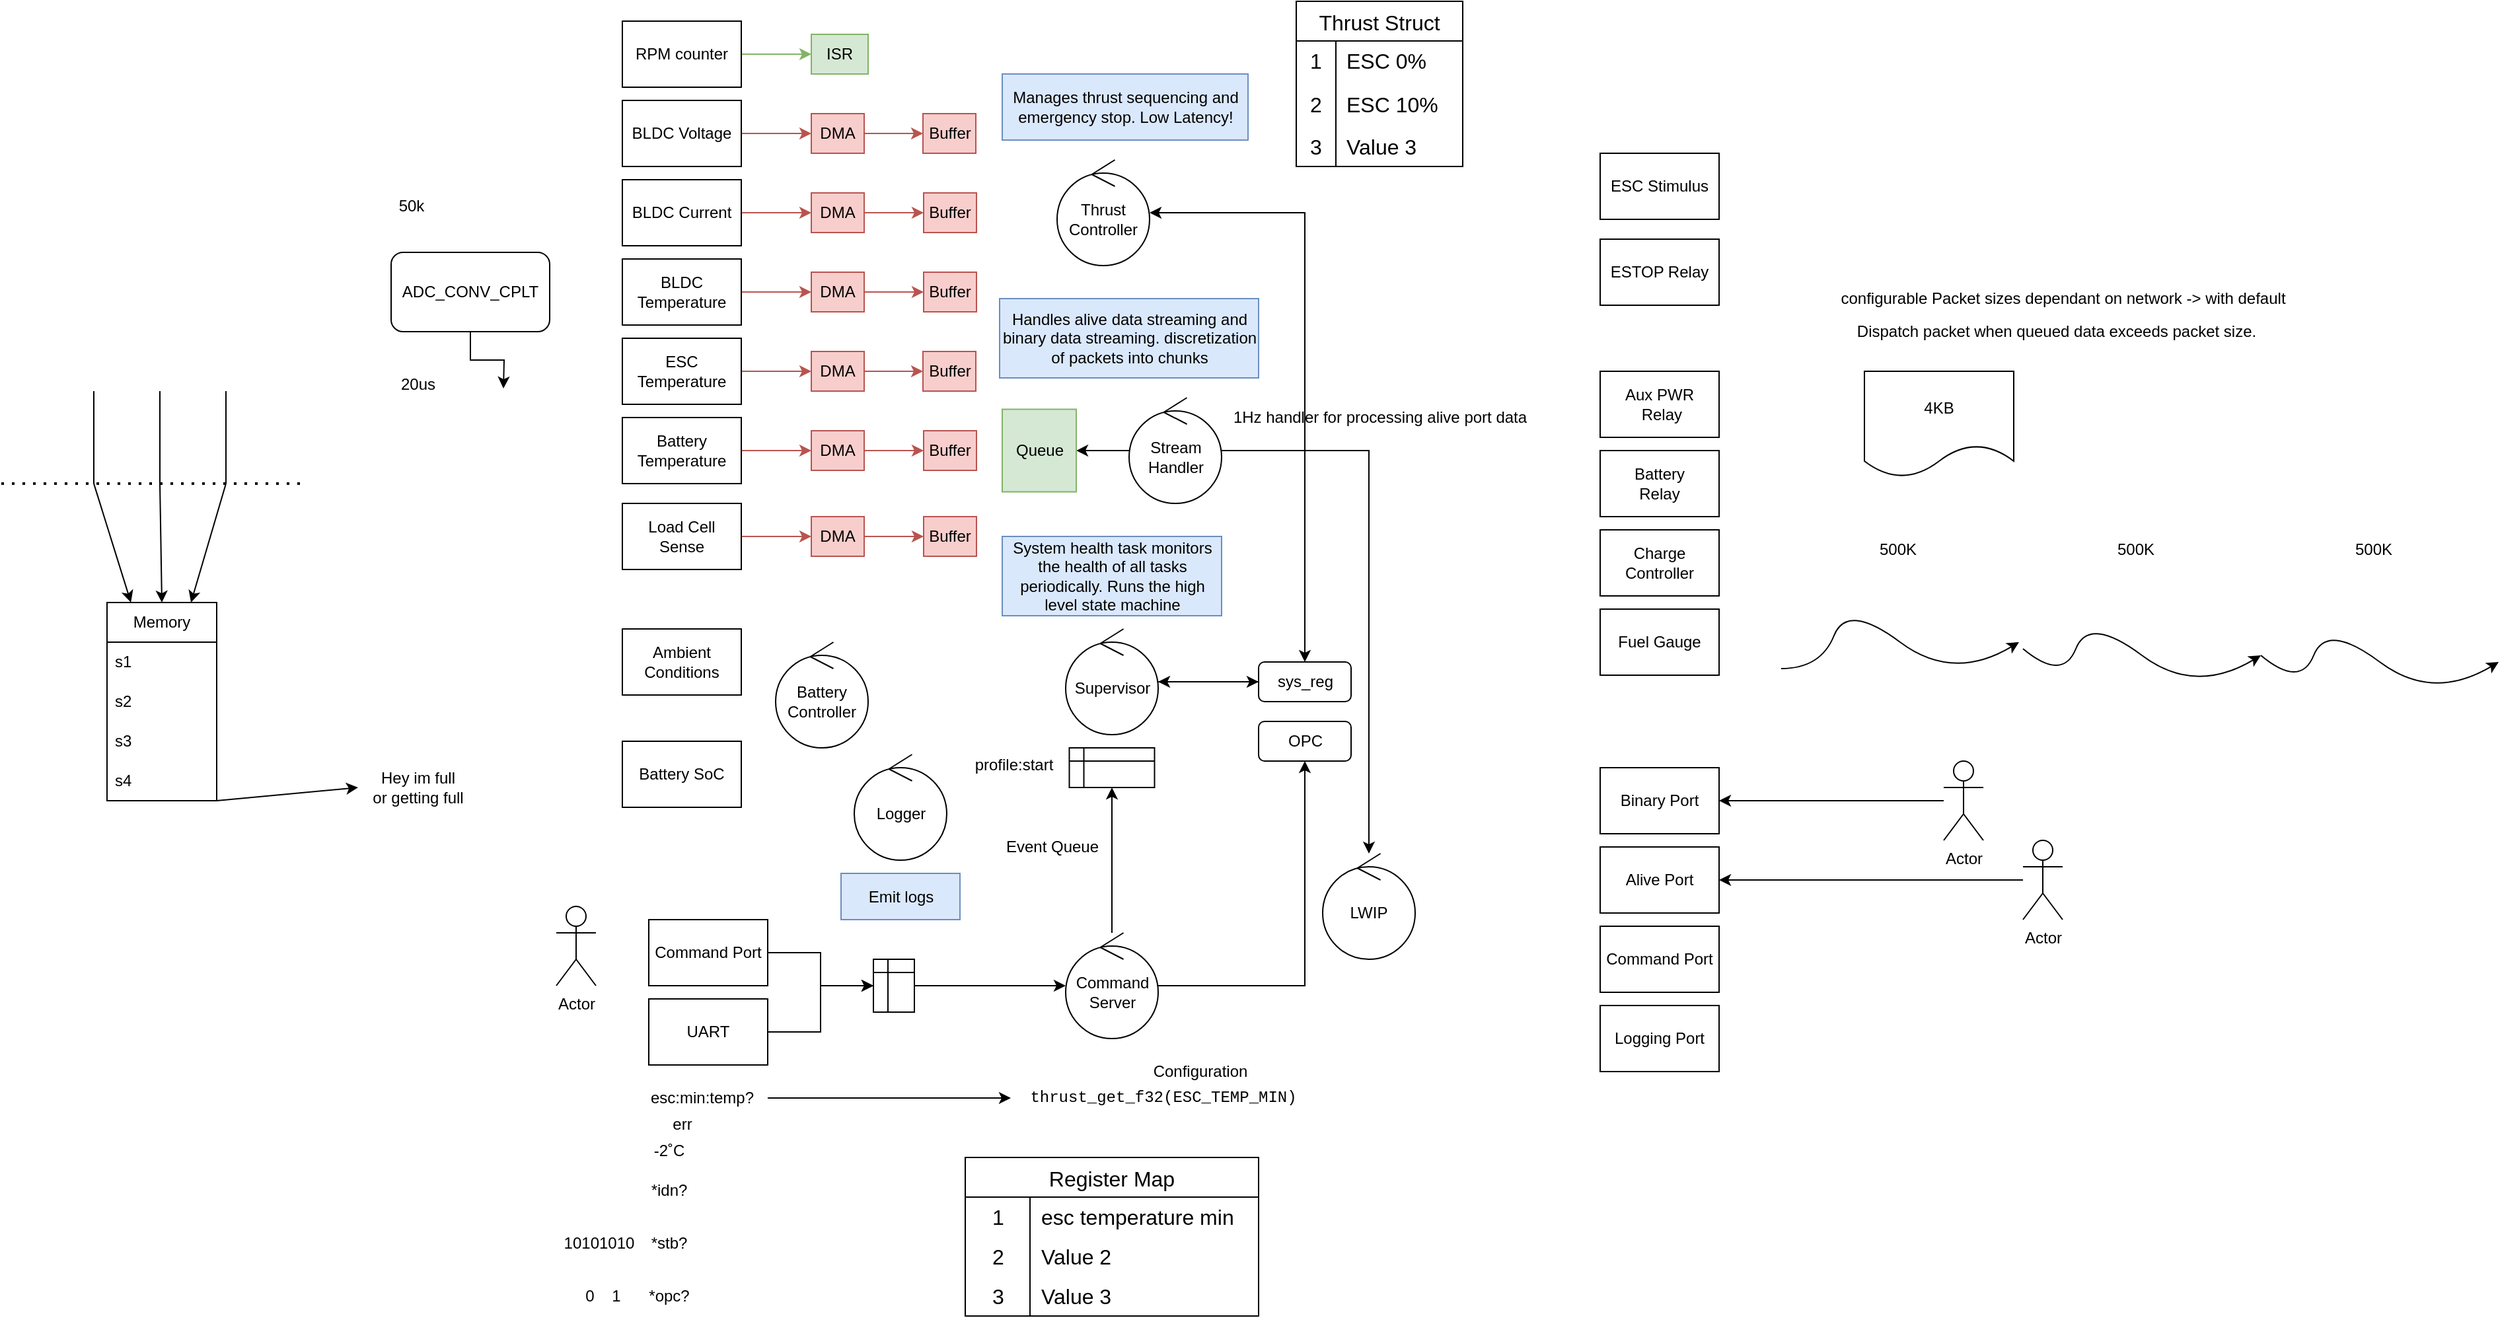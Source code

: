 <mxfile version="23.1.6" type="github">
  <diagram name="ページ1" id="kjSX3djOtEC4Rg90vo5r">
    <mxGraphModel dx="2047" dy="1130" grid="1" gridSize="10" guides="1" tooltips="1" connect="1" arrows="1" fold="1" page="1" pageScale="1" pageWidth="827" pageHeight="1169" math="0" shadow="0">
      <root>
        <mxCell id="0" />
        <mxCell id="1" parent="0" />
        <mxCell id="kNIiqA8qOtIb_fAf9N2S-2" value="Ambient Conditions" style="rounded=0;whiteSpace=wrap;html=1;" vertex="1" parent="1">
          <mxGeometry x="10" y="500" width="90" height="50" as="geometry" />
        </mxCell>
        <mxCell id="kNIiqA8qOtIb_fAf9N2S-150" style="edgeStyle=orthogonalEdgeStyle;rounded=0;orthogonalLoop=1;jettySize=auto;html=1;fillColor=#f8cecc;strokeColor=#b85450;" edge="1" parent="1" source="kNIiqA8qOtIb_fAf9N2S-5" target="kNIiqA8qOtIb_fAf9N2S-174">
          <mxGeometry relative="1" as="geometry">
            <mxPoint x="170" y="125" as="targetPoint" />
          </mxGeometry>
        </mxCell>
        <mxCell id="kNIiqA8qOtIb_fAf9N2S-5" value="BLDC Voltage" style="rounded=0;whiteSpace=wrap;html=1;" vertex="1" parent="1">
          <mxGeometry x="10" y="100" width="90" height="50" as="geometry" />
        </mxCell>
        <mxCell id="kNIiqA8qOtIb_fAf9N2S-155" style="edgeStyle=orthogonalEdgeStyle;rounded=0;orthogonalLoop=1;jettySize=auto;html=1;fillColor=#f8cecc;strokeColor=#b85450;" edge="1" parent="1" source="kNIiqA8qOtIb_fAf9N2S-7" target="kNIiqA8qOtIb_fAf9N2S-171">
          <mxGeometry relative="1" as="geometry">
            <mxPoint x="170" y="185.0" as="targetPoint" />
          </mxGeometry>
        </mxCell>
        <mxCell id="kNIiqA8qOtIb_fAf9N2S-7" value="BLDC Current" style="rounded=0;whiteSpace=wrap;html=1;" vertex="1" parent="1">
          <mxGeometry x="10" y="160" width="90" height="50" as="geometry" />
        </mxCell>
        <mxCell id="kNIiqA8qOtIb_fAf9N2S-159" style="edgeStyle=orthogonalEdgeStyle;rounded=0;orthogonalLoop=1;jettySize=auto;html=1;fillColor=#f8cecc;strokeColor=#b85450;" edge="1" parent="1" source="kNIiqA8qOtIb_fAf9N2S-8" target="kNIiqA8qOtIb_fAf9N2S-167">
          <mxGeometry relative="1" as="geometry">
            <mxPoint x="170" y="245" as="targetPoint" />
          </mxGeometry>
        </mxCell>
        <mxCell id="kNIiqA8qOtIb_fAf9N2S-8" value="BLDC Temperature" style="rounded=0;whiteSpace=wrap;html=1;" vertex="1" parent="1">
          <mxGeometry x="10" y="220" width="90" height="50" as="geometry" />
        </mxCell>
        <mxCell id="kNIiqA8qOtIb_fAf9N2S-163" style="edgeStyle=orthogonalEdgeStyle;rounded=0;orthogonalLoop=1;jettySize=auto;html=1;fillColor=#f8cecc;strokeColor=#b85450;" edge="1" parent="1" source="kNIiqA8qOtIb_fAf9N2S-9" target="kNIiqA8qOtIb_fAf9N2S-181">
          <mxGeometry relative="1" as="geometry">
            <mxPoint x="170" y="365.0" as="targetPoint" />
          </mxGeometry>
        </mxCell>
        <mxCell id="kNIiqA8qOtIb_fAf9N2S-9" value="Battery Temperature" style="rounded=0;whiteSpace=wrap;html=1;" vertex="1" parent="1">
          <mxGeometry x="10" y="340" width="90" height="50" as="geometry" />
        </mxCell>
        <mxCell id="kNIiqA8qOtIb_fAf9N2S-10" value="Battery SoC" style="rounded=0;whiteSpace=wrap;html=1;" vertex="1" parent="1">
          <mxGeometry x="10" y="585" width="90" height="50" as="geometry" />
        </mxCell>
        <mxCell id="kNIiqA8qOtIb_fAf9N2S-12" value="ESC Stimulus" style="rounded=0;whiteSpace=wrap;html=1;" vertex="1" parent="1">
          <mxGeometry x="750" y="140" width="90" height="50" as="geometry" />
        </mxCell>
        <mxCell id="kNIiqA8qOtIb_fAf9N2S-13" value="ESTOP Relay" style="rounded=0;whiteSpace=wrap;html=1;" vertex="1" parent="1">
          <mxGeometry x="750" y="205" width="90" height="50" as="geometry" />
        </mxCell>
        <mxCell id="kNIiqA8qOtIb_fAf9N2S-14" value="Aux PWR&lt;br&gt;&amp;nbsp;Relay" style="rounded=0;whiteSpace=wrap;html=1;" vertex="1" parent="1">
          <mxGeometry x="750" y="305" width="90" height="50" as="geometry" />
        </mxCell>
        <mxCell id="kNIiqA8qOtIb_fAf9N2S-15" value="Battery&lt;br&gt;Relay" style="rounded=0;whiteSpace=wrap;html=1;" vertex="1" parent="1">
          <mxGeometry x="750" y="365" width="90" height="50" as="geometry" />
        </mxCell>
        <mxCell id="kNIiqA8qOtIb_fAf9N2S-16" value="Binary Port" style="rounded=0;whiteSpace=wrap;html=1;" vertex="1" parent="1">
          <mxGeometry x="750" y="605" width="90" height="50" as="geometry" />
        </mxCell>
        <mxCell id="kNIiqA8qOtIb_fAf9N2S-17" value="Alive Port" style="rounded=0;whiteSpace=wrap;html=1;" vertex="1" parent="1">
          <mxGeometry x="750" y="665" width="90" height="50" as="geometry" />
        </mxCell>
        <mxCell id="kNIiqA8qOtIb_fAf9N2S-18" value="Command Port" style="rounded=0;whiteSpace=wrap;html=1;" vertex="1" parent="1">
          <mxGeometry x="750" y="725" width="90" height="50" as="geometry" />
        </mxCell>
        <mxCell id="kNIiqA8qOtIb_fAf9N2S-19" value="Logging Port" style="rounded=0;whiteSpace=wrap;html=1;" vertex="1" parent="1">
          <mxGeometry x="750" y="785" width="90" height="50" as="geometry" />
        </mxCell>
        <mxCell id="kNIiqA8qOtIb_fAf9N2S-20" value="Charge Controller" style="rounded=0;whiteSpace=wrap;html=1;" vertex="1" parent="1">
          <mxGeometry x="750" y="425" width="90" height="50" as="geometry" />
        </mxCell>
        <mxCell id="kNIiqA8qOtIb_fAf9N2S-21" value="Fuel Gauge" style="rounded=0;whiteSpace=wrap;html=1;" vertex="1" parent="1">
          <mxGeometry x="750" y="485" width="90" height="50" as="geometry" />
        </mxCell>
        <mxCell id="kNIiqA8qOtIb_fAf9N2S-165" style="edgeStyle=orthogonalEdgeStyle;rounded=0;orthogonalLoop=1;jettySize=auto;html=1;fillColor=#f8cecc;strokeColor=#b85450;" edge="1" parent="1" source="kNIiqA8qOtIb_fAf9N2S-22" target="kNIiqA8qOtIb_fAf9N2S-178">
          <mxGeometry relative="1" as="geometry">
            <mxPoint x="169.0" y="430.0" as="targetPoint" />
          </mxGeometry>
        </mxCell>
        <mxCell id="kNIiqA8qOtIb_fAf9N2S-22" value="Load Cell Sense" style="rounded=0;whiteSpace=wrap;html=1;" vertex="1" parent="1">
          <mxGeometry x="10" y="405" width="90" height="50" as="geometry" />
        </mxCell>
        <mxCell id="kNIiqA8qOtIb_fAf9N2S-194" style="edgeStyle=orthogonalEdgeStyle;rounded=0;orthogonalLoop=1;jettySize=auto;html=1;startArrow=classic;startFill=1;" edge="1" parent="1" source="kNIiqA8qOtIb_fAf9N2S-48" target="kNIiqA8qOtIb_fAf9N2S-128">
          <mxGeometry relative="1" as="geometry" />
        </mxCell>
        <mxCell id="kNIiqA8qOtIb_fAf9N2S-48" value="Thrust Controller" style="ellipse;shape=umlControl;whiteSpace=wrap;html=1;" vertex="1" parent="1">
          <mxGeometry x="339" y="145" width="70" height="80" as="geometry" />
        </mxCell>
        <mxCell id="kNIiqA8qOtIb_fAf9N2S-234" style="edgeStyle=orthogonalEdgeStyle;rounded=0;orthogonalLoop=1;jettySize=auto;html=1;" edge="1" parent="1" source="kNIiqA8qOtIb_fAf9N2S-49" target="kNIiqA8qOtIb_fAf9N2S-220">
          <mxGeometry relative="1" as="geometry" />
        </mxCell>
        <mxCell id="kNIiqA8qOtIb_fAf9N2S-236" style="edgeStyle=orthogonalEdgeStyle;rounded=0;orthogonalLoop=1;jettySize=auto;html=1;" edge="1" parent="1" source="kNIiqA8qOtIb_fAf9N2S-49" target="kNIiqA8qOtIb_fAf9N2S-233">
          <mxGeometry relative="1" as="geometry" />
        </mxCell>
        <mxCell id="kNIiqA8qOtIb_fAf9N2S-49" value="Stream&lt;br&gt;Handler" style="ellipse;shape=umlControl;whiteSpace=wrap;html=1;" vertex="1" parent="1">
          <mxGeometry x="393.5" y="325" width="70" height="80" as="geometry" />
        </mxCell>
        <mxCell id="kNIiqA8qOtIb_fAf9N2S-136" style="edgeStyle=orthogonalEdgeStyle;rounded=0;orthogonalLoop=1;jettySize=auto;html=1;" edge="1" parent="1" source="kNIiqA8qOtIb_fAf9N2S-50" target="kNIiqA8qOtIb_fAf9N2S-128">
          <mxGeometry relative="1" as="geometry" />
        </mxCell>
        <mxCell id="kNIiqA8qOtIb_fAf9N2S-50" value="Supervisor" style="ellipse;shape=umlControl;whiteSpace=wrap;html=1;" vertex="1" parent="1">
          <mxGeometry x="345.5" y="500" width="70" height="80" as="geometry" />
        </mxCell>
        <mxCell id="kNIiqA8qOtIb_fAf9N2S-51" value="Battery Controller" style="ellipse;shape=umlControl;whiteSpace=wrap;html=1;" vertex="1" parent="1">
          <mxGeometry x="126" y="510" width="70" height="80" as="geometry" />
        </mxCell>
        <mxCell id="kNIiqA8qOtIb_fAf9N2S-118" style="edgeStyle=orthogonalEdgeStyle;rounded=0;orthogonalLoop=1;jettySize=auto;html=1;entryX=0.5;entryY=1;entryDx=0;entryDy=0;" edge="1" parent="1" source="kNIiqA8qOtIb_fAf9N2S-53" target="kNIiqA8qOtIb_fAf9N2S-112">
          <mxGeometry relative="1" as="geometry" />
        </mxCell>
        <mxCell id="kNIiqA8qOtIb_fAf9N2S-53" value="Command Server" style="ellipse;shape=umlControl;whiteSpace=wrap;html=1;" vertex="1" parent="1">
          <mxGeometry x="345.5" y="730" width="70" height="80" as="geometry" />
        </mxCell>
        <mxCell id="kNIiqA8qOtIb_fAf9N2S-82" style="edgeStyle=orthogonalEdgeStyle;rounded=0;orthogonalLoop=1;jettySize=auto;html=1;" edge="1" parent="1" source="kNIiqA8qOtIb_fAf9N2S-54" target="kNIiqA8qOtIb_fAf9N2S-81">
          <mxGeometry relative="1" as="geometry" />
        </mxCell>
        <mxCell id="kNIiqA8qOtIb_fAf9N2S-54" value="Command Port" style="rounded=0;whiteSpace=wrap;html=1;" vertex="1" parent="1">
          <mxGeometry x="30" y="720" width="90" height="50" as="geometry" />
        </mxCell>
        <mxCell id="kNIiqA8qOtIb_fAf9N2S-83" style="edgeStyle=orthogonalEdgeStyle;rounded=0;orthogonalLoop=1;jettySize=auto;html=1;" edge="1" parent="1" source="kNIiqA8qOtIb_fAf9N2S-55" target="kNIiqA8qOtIb_fAf9N2S-81">
          <mxGeometry relative="1" as="geometry" />
        </mxCell>
        <mxCell id="kNIiqA8qOtIb_fAf9N2S-55" value="UART" style="rounded=0;whiteSpace=wrap;html=1;" vertex="1" parent="1">
          <mxGeometry x="30" y="780" width="90" height="50" as="geometry" />
        </mxCell>
        <mxCell id="kNIiqA8qOtIb_fAf9N2S-56" value="Logger" style="ellipse;shape=umlControl;whiteSpace=wrap;html=1;" vertex="1" parent="1">
          <mxGeometry x="185.5" y="595" width="70" height="80" as="geometry" />
        </mxCell>
        <mxCell id="kNIiqA8qOtIb_fAf9N2S-57" value="System health task monitors the health of all tasks periodically. Runs the high level state machine" style="rounded=0;whiteSpace=wrap;html=1;fillColor=#dae8fc;strokeColor=#6c8ebf;" vertex="1" parent="1">
          <mxGeometry x="297.5" y="430" width="166" height="60" as="geometry" />
        </mxCell>
        <mxCell id="kNIiqA8qOtIb_fAf9N2S-58" value="Manages thrust sequencing and emergency stop. Low Latency!" style="rounded=0;whiteSpace=wrap;html=1;fillColor=#dae8fc;strokeColor=#6c8ebf;" vertex="1" parent="1">
          <mxGeometry x="297.5" y="80" width="186" height="50" as="geometry" />
        </mxCell>
        <mxCell id="kNIiqA8qOtIb_fAf9N2S-59" value="Emit logs" style="rounded=0;whiteSpace=wrap;html=1;fillColor=#dae8fc;strokeColor=#6c8ebf;" vertex="1" parent="1">
          <mxGeometry x="175.5" y="685" width="90" height="35" as="geometry" />
        </mxCell>
        <mxCell id="kNIiqA8qOtIb_fAf9N2S-161" style="edgeStyle=orthogonalEdgeStyle;rounded=0;orthogonalLoop=1;jettySize=auto;html=1;fillColor=#f8cecc;strokeColor=#b85450;" edge="1" parent="1" source="kNIiqA8qOtIb_fAf9N2S-60" target="kNIiqA8qOtIb_fAf9N2S-184">
          <mxGeometry relative="1" as="geometry">
            <mxPoint x="170" y="305.0" as="targetPoint" />
          </mxGeometry>
        </mxCell>
        <mxCell id="kNIiqA8qOtIb_fAf9N2S-60" value="ESC Temperature" style="rounded=0;whiteSpace=wrap;html=1;" vertex="1" parent="1">
          <mxGeometry x="10" y="280" width="90" height="50" as="geometry" />
        </mxCell>
        <mxCell id="kNIiqA8qOtIb_fAf9N2S-65" value="Handles alive data streaming and binary data streaming. discretization of packets into chunks" style="rounded=0;whiteSpace=wrap;html=1;fillColor=#dae8fc;strokeColor=#6c8ebf;" vertex="1" parent="1">
          <mxGeometry x="295.5" y="250" width="196" height="60" as="geometry" />
        </mxCell>
        <mxCell id="kNIiqA8qOtIb_fAf9N2S-84" style="edgeStyle=orthogonalEdgeStyle;rounded=0;orthogonalLoop=1;jettySize=auto;html=1;" edge="1" parent="1" source="kNIiqA8qOtIb_fAf9N2S-81" target="kNIiqA8qOtIb_fAf9N2S-53">
          <mxGeometry relative="1" as="geometry" />
        </mxCell>
        <mxCell id="kNIiqA8qOtIb_fAf9N2S-81" value="" style="shape=internalStorage;whiteSpace=wrap;html=1;backgroundOutline=1;dx=11;dy=10;" vertex="1" parent="1">
          <mxGeometry x="200" y="750" width="31" height="40" as="geometry" />
        </mxCell>
        <mxCell id="kNIiqA8qOtIb_fAf9N2S-86" value="Thrust Struct" style="shape=table;startSize=30;container=1;collapsible=0;childLayout=tableLayout;fixedRows=1;rowLines=0;fontStyle=0;strokeColor=default;fontSize=16;" vertex="1" parent="1">
          <mxGeometry x="520" y="25" width="126" height="125" as="geometry" />
        </mxCell>
        <mxCell id="kNIiqA8qOtIb_fAf9N2S-87" value="" style="shape=tableRow;horizontal=0;startSize=0;swimlaneHead=0;swimlaneBody=0;top=0;left=0;bottom=0;right=0;collapsible=0;dropTarget=0;fillColor=none;points=[[0,0.5],[1,0.5]];portConstraint=eastwest;strokeColor=inherit;fontSize=16;" vertex="1" parent="kNIiqA8qOtIb_fAf9N2S-86">
          <mxGeometry y="30" width="126" height="30" as="geometry" />
        </mxCell>
        <mxCell id="kNIiqA8qOtIb_fAf9N2S-88" value="1" style="shape=partialRectangle;html=1;whiteSpace=wrap;connectable=0;fillColor=none;top=0;left=0;bottom=0;right=0;overflow=hidden;pointerEvents=1;strokeColor=inherit;fontSize=16;" vertex="1" parent="kNIiqA8qOtIb_fAf9N2S-87">
          <mxGeometry width="30" height="30" as="geometry">
            <mxRectangle width="30" height="30" as="alternateBounds" />
          </mxGeometry>
        </mxCell>
        <mxCell id="kNIiqA8qOtIb_fAf9N2S-89" value="ESC 0%" style="shape=partialRectangle;html=1;whiteSpace=wrap;connectable=0;fillColor=none;top=0;left=0;bottom=0;right=0;align=left;spacingLeft=6;overflow=hidden;strokeColor=inherit;fontSize=16;" vertex="1" parent="kNIiqA8qOtIb_fAf9N2S-87">
          <mxGeometry x="30" width="96" height="30" as="geometry">
            <mxRectangle width="96" height="30" as="alternateBounds" />
          </mxGeometry>
        </mxCell>
        <mxCell id="kNIiqA8qOtIb_fAf9N2S-90" value="" style="shape=tableRow;horizontal=0;startSize=0;swimlaneHead=0;swimlaneBody=0;top=0;left=0;bottom=0;right=0;collapsible=0;dropTarget=0;fillColor=none;points=[[0,0.5],[1,0.5]];portConstraint=eastwest;strokeColor=inherit;fontSize=16;" vertex="1" parent="kNIiqA8qOtIb_fAf9N2S-86">
          <mxGeometry y="60" width="126" height="35" as="geometry" />
        </mxCell>
        <mxCell id="kNIiqA8qOtIb_fAf9N2S-91" value="2" style="shape=partialRectangle;html=1;whiteSpace=wrap;connectable=0;fillColor=none;top=0;left=0;bottom=0;right=0;overflow=hidden;strokeColor=inherit;fontSize=16;" vertex="1" parent="kNIiqA8qOtIb_fAf9N2S-90">
          <mxGeometry width="30" height="35" as="geometry">
            <mxRectangle width="30" height="35" as="alternateBounds" />
          </mxGeometry>
        </mxCell>
        <mxCell id="kNIiqA8qOtIb_fAf9N2S-92" value="ESC 10%" style="shape=partialRectangle;html=1;whiteSpace=wrap;connectable=0;fillColor=none;top=0;left=0;bottom=0;right=0;align=left;spacingLeft=6;overflow=hidden;strokeColor=inherit;fontSize=16;" vertex="1" parent="kNIiqA8qOtIb_fAf9N2S-90">
          <mxGeometry x="30" width="96" height="35" as="geometry">
            <mxRectangle width="96" height="35" as="alternateBounds" />
          </mxGeometry>
        </mxCell>
        <mxCell id="kNIiqA8qOtIb_fAf9N2S-93" value="" style="shape=tableRow;horizontal=0;startSize=0;swimlaneHead=0;swimlaneBody=0;top=0;left=0;bottom=0;right=0;collapsible=0;dropTarget=0;fillColor=none;points=[[0,0.5],[1,0.5]];portConstraint=eastwest;strokeColor=inherit;fontSize=16;" vertex="1" parent="kNIiqA8qOtIb_fAf9N2S-86">
          <mxGeometry y="95" width="126" height="30" as="geometry" />
        </mxCell>
        <mxCell id="kNIiqA8qOtIb_fAf9N2S-94" value="3" style="shape=partialRectangle;html=1;whiteSpace=wrap;connectable=0;fillColor=none;top=0;left=0;bottom=0;right=0;overflow=hidden;strokeColor=inherit;fontSize=16;" vertex="1" parent="kNIiqA8qOtIb_fAf9N2S-93">
          <mxGeometry width="30" height="30" as="geometry">
            <mxRectangle width="30" height="30" as="alternateBounds" />
          </mxGeometry>
        </mxCell>
        <mxCell id="kNIiqA8qOtIb_fAf9N2S-95" value="Value 3" style="shape=partialRectangle;html=1;whiteSpace=wrap;connectable=0;fillColor=none;top=0;left=0;bottom=0;right=0;align=left;spacingLeft=6;overflow=hidden;strokeColor=inherit;fontSize=16;" vertex="1" parent="kNIiqA8qOtIb_fAf9N2S-93">
          <mxGeometry x="30" width="96" height="30" as="geometry">
            <mxRectangle width="96" height="30" as="alternateBounds" />
          </mxGeometry>
        </mxCell>
        <mxCell id="kNIiqA8qOtIb_fAf9N2S-101" value="Register Map" style="shape=table;startSize=30;container=1;collapsible=0;childLayout=tableLayout;fixedRows=1;rowLines=0;fontStyle=0;strokeColor=default;fontSize=16;" vertex="1" parent="1">
          <mxGeometry x="269.5" y="900" width="222" height="120" as="geometry" />
        </mxCell>
        <mxCell id="kNIiqA8qOtIb_fAf9N2S-102" value="" style="shape=tableRow;horizontal=0;startSize=0;swimlaneHead=0;swimlaneBody=0;top=0;left=0;bottom=0;right=0;collapsible=0;dropTarget=0;fillColor=none;points=[[0,0.5],[1,0.5]];portConstraint=eastwest;strokeColor=inherit;fontSize=16;" vertex="1" parent="kNIiqA8qOtIb_fAf9N2S-101">
          <mxGeometry y="30" width="222" height="30" as="geometry" />
        </mxCell>
        <mxCell id="kNIiqA8qOtIb_fAf9N2S-103" value="1" style="shape=partialRectangle;html=1;whiteSpace=wrap;connectable=0;fillColor=none;top=0;left=0;bottom=0;right=0;overflow=hidden;pointerEvents=1;strokeColor=inherit;fontSize=16;" vertex="1" parent="kNIiqA8qOtIb_fAf9N2S-102">
          <mxGeometry width="49" height="30" as="geometry">
            <mxRectangle width="49" height="30" as="alternateBounds" />
          </mxGeometry>
        </mxCell>
        <mxCell id="kNIiqA8qOtIb_fAf9N2S-104" value="esc temperature min" style="shape=partialRectangle;html=1;whiteSpace=wrap;connectable=0;fillColor=none;top=0;left=0;bottom=0;right=0;align=left;spacingLeft=6;overflow=hidden;strokeColor=inherit;fontSize=16;" vertex="1" parent="kNIiqA8qOtIb_fAf9N2S-102">
          <mxGeometry x="49" width="173" height="30" as="geometry">
            <mxRectangle width="173" height="30" as="alternateBounds" />
          </mxGeometry>
        </mxCell>
        <mxCell id="kNIiqA8qOtIb_fAf9N2S-105" value="" style="shape=tableRow;horizontal=0;startSize=0;swimlaneHead=0;swimlaneBody=0;top=0;left=0;bottom=0;right=0;collapsible=0;dropTarget=0;fillColor=none;points=[[0,0.5],[1,0.5]];portConstraint=eastwest;strokeColor=inherit;fontSize=16;" vertex="1" parent="kNIiqA8qOtIb_fAf9N2S-101">
          <mxGeometry y="60" width="222" height="30" as="geometry" />
        </mxCell>
        <mxCell id="kNIiqA8qOtIb_fAf9N2S-106" value="2" style="shape=partialRectangle;html=1;whiteSpace=wrap;connectable=0;fillColor=none;top=0;left=0;bottom=0;right=0;overflow=hidden;strokeColor=inherit;fontSize=16;" vertex="1" parent="kNIiqA8qOtIb_fAf9N2S-105">
          <mxGeometry width="49" height="30" as="geometry">
            <mxRectangle width="49" height="30" as="alternateBounds" />
          </mxGeometry>
        </mxCell>
        <mxCell id="kNIiqA8qOtIb_fAf9N2S-107" value="Value 2" style="shape=partialRectangle;html=1;whiteSpace=wrap;connectable=0;fillColor=none;top=0;left=0;bottom=0;right=0;align=left;spacingLeft=6;overflow=hidden;strokeColor=inherit;fontSize=16;" vertex="1" parent="kNIiqA8qOtIb_fAf9N2S-105">
          <mxGeometry x="49" width="173" height="30" as="geometry">
            <mxRectangle width="173" height="30" as="alternateBounds" />
          </mxGeometry>
        </mxCell>
        <mxCell id="kNIiqA8qOtIb_fAf9N2S-108" value="" style="shape=tableRow;horizontal=0;startSize=0;swimlaneHead=0;swimlaneBody=0;top=0;left=0;bottom=0;right=0;collapsible=0;dropTarget=0;fillColor=none;points=[[0,0.5],[1,0.5]];portConstraint=eastwest;strokeColor=inherit;fontSize=16;" vertex="1" parent="kNIiqA8qOtIb_fAf9N2S-101">
          <mxGeometry y="90" width="222" height="30" as="geometry" />
        </mxCell>
        <mxCell id="kNIiqA8qOtIb_fAf9N2S-109" value="3" style="shape=partialRectangle;html=1;whiteSpace=wrap;connectable=0;fillColor=none;top=0;left=0;bottom=0;right=0;overflow=hidden;strokeColor=inherit;fontSize=16;" vertex="1" parent="kNIiqA8qOtIb_fAf9N2S-108">
          <mxGeometry width="49" height="30" as="geometry">
            <mxRectangle width="49" height="30" as="alternateBounds" />
          </mxGeometry>
        </mxCell>
        <mxCell id="kNIiqA8qOtIb_fAf9N2S-110" value="Value 3" style="shape=partialRectangle;html=1;whiteSpace=wrap;connectable=0;fillColor=none;top=0;left=0;bottom=0;right=0;align=left;spacingLeft=6;overflow=hidden;strokeColor=inherit;fontSize=16;" vertex="1" parent="kNIiqA8qOtIb_fAf9N2S-108">
          <mxGeometry x="49" width="173" height="30" as="geometry">
            <mxRectangle width="173" height="30" as="alternateBounds" />
          </mxGeometry>
        </mxCell>
        <mxCell id="kNIiqA8qOtIb_fAf9N2S-112" value="" style="shape=internalStorage;whiteSpace=wrap;html=1;backgroundOutline=1;dx=11;dy=10;" vertex="1" parent="1">
          <mxGeometry x="348.25" y="590" width="64.5" height="30" as="geometry" />
        </mxCell>
        <mxCell id="kNIiqA8qOtIb_fAf9N2S-123" style="edgeStyle=orthogonalEdgeStyle;rounded=0;orthogonalLoop=1;jettySize=auto;html=1;" edge="1" parent="1" source="kNIiqA8qOtIb_fAf9N2S-116" target="kNIiqA8qOtIb_fAf9N2S-124">
          <mxGeometry relative="1" as="geometry">
            <mxPoint x="230" y="855" as="targetPoint" />
          </mxGeometry>
        </mxCell>
        <mxCell id="kNIiqA8qOtIb_fAf9N2S-116" value="esc:min:temp?" style="text;html=1;align=center;verticalAlign=middle;resizable=0;points=[];autosize=1;strokeColor=none;fillColor=none;" vertex="1" parent="1">
          <mxGeometry x="20" y="840" width="100" height="30" as="geometry" />
        </mxCell>
        <mxCell id="kNIiqA8qOtIb_fAf9N2S-117" value="Event Queue" style="text;html=1;align=center;verticalAlign=middle;resizable=0;points=[];autosize=1;strokeColor=none;fillColor=none;" vertex="1" parent="1">
          <mxGeometry x="290" y="650" width="90" height="30" as="geometry" />
        </mxCell>
        <mxCell id="kNIiqA8qOtIb_fAf9N2S-122" value="Actor" style="shape=umlActor;verticalLabelPosition=bottom;verticalAlign=top;html=1;outlineConnect=0;" vertex="1" parent="1">
          <mxGeometry x="-40" y="710" width="30" height="60" as="geometry" />
        </mxCell>
        <mxCell id="kNIiqA8qOtIb_fAf9N2S-124" value="thrust_get_f32(ESC_TEMP_MIN)" style="text;html=1;align=center;verticalAlign=middle;resizable=0;points=[];autosize=1;strokeColor=none;fillColor=none;fontFamily=Courier New;" vertex="1" parent="1">
          <mxGeometry x="304" y="840" width="230" height="30" as="geometry" />
        </mxCell>
        <mxCell id="kNIiqA8qOtIb_fAf9N2S-127" value="-2˚C" style="text;html=1;align=center;verticalAlign=middle;resizable=0;points=[];autosize=1;strokeColor=none;fillColor=none;" vertex="1" parent="1">
          <mxGeometry x="20" y="880" width="50" height="30" as="geometry" />
        </mxCell>
        <mxCell id="kNIiqA8qOtIb_fAf9N2S-137" style="edgeStyle=orthogonalEdgeStyle;rounded=0;orthogonalLoop=1;jettySize=auto;html=1;" edge="1" parent="1" source="kNIiqA8qOtIb_fAf9N2S-128" target="kNIiqA8qOtIb_fAf9N2S-50">
          <mxGeometry relative="1" as="geometry" />
        </mxCell>
        <mxCell id="kNIiqA8qOtIb_fAf9N2S-128" value="sys_reg" style="rounded=1;whiteSpace=wrap;html=1;" vertex="1" parent="1">
          <mxGeometry x="491.5" y="525" width="70" height="30" as="geometry" />
        </mxCell>
        <mxCell id="kNIiqA8qOtIb_fAf9N2S-129" value="err" style="text;html=1;align=center;verticalAlign=middle;resizable=0;points=[];autosize=1;strokeColor=none;fillColor=none;" vertex="1" parent="1">
          <mxGeometry x="35" y="860" width="40" height="30" as="geometry" />
        </mxCell>
        <mxCell id="kNIiqA8qOtIb_fAf9N2S-133" value="profile:start" style="text;html=1;align=center;verticalAlign=middle;resizable=0;points=[];autosize=1;strokeColor=none;fillColor=none;" vertex="1" parent="1">
          <mxGeometry x="265.5" y="587.5" width="80" height="30" as="geometry" />
        </mxCell>
        <mxCell id="kNIiqA8qOtIb_fAf9N2S-134" value="*idn?" style="text;html=1;align=center;verticalAlign=middle;resizable=0;points=[];autosize=1;strokeColor=none;fillColor=none;" vertex="1" parent="1">
          <mxGeometry x="20" y="910" width="50" height="30" as="geometry" />
        </mxCell>
        <mxCell id="kNIiqA8qOtIb_fAf9N2S-135" value="*stb?" style="text;html=1;align=center;verticalAlign=middle;resizable=0;points=[];autosize=1;strokeColor=none;fillColor=none;" vertex="1" parent="1">
          <mxGeometry x="20" y="950" width="50" height="30" as="geometry" />
        </mxCell>
        <mxCell id="kNIiqA8qOtIb_fAf9N2S-139" value="10101010" style="text;html=1;align=center;verticalAlign=middle;whiteSpace=wrap;rounded=0;" vertex="1" parent="1">
          <mxGeometry x="-45" y="950" width="75" height="30" as="geometry" />
        </mxCell>
        <mxCell id="kNIiqA8qOtIb_fAf9N2S-142" value="*opc?" style="text;html=1;align=center;verticalAlign=middle;resizable=0;points=[];autosize=1;strokeColor=none;fillColor=none;" vertex="1" parent="1">
          <mxGeometry x="20" y="990" width="50" height="30" as="geometry" />
        </mxCell>
        <mxCell id="kNIiqA8qOtIb_fAf9N2S-143" value="0" style="text;html=1;align=center;verticalAlign=middle;resizable=0;points=[];autosize=1;strokeColor=none;fillColor=none;" vertex="1" parent="1">
          <mxGeometry x="-30" y="990" width="30" height="30" as="geometry" />
        </mxCell>
        <mxCell id="kNIiqA8qOtIb_fAf9N2S-144" value="1" style="text;html=1;align=center;verticalAlign=middle;resizable=0;points=[];autosize=1;strokeColor=none;fillColor=none;" vertex="1" parent="1">
          <mxGeometry x="-10" y="990" width="30" height="30" as="geometry" />
        </mxCell>
        <mxCell id="kNIiqA8qOtIb_fAf9N2S-146" value="" style="edgeStyle=orthogonalEdgeStyle;rounded=0;orthogonalLoop=1;jettySize=auto;html=1;" edge="1" parent="1" source="kNIiqA8qOtIb_fAf9N2S-53" target="kNIiqA8qOtIb_fAf9N2S-145">
          <mxGeometry relative="1" as="geometry">
            <mxPoint x="490" y="590" as="targetPoint" />
            <mxPoint x="416" y="770" as="sourcePoint" />
          </mxGeometry>
        </mxCell>
        <mxCell id="kNIiqA8qOtIb_fAf9N2S-145" value="OPC" style="rounded=1;whiteSpace=wrap;html=1;" vertex="1" parent="1">
          <mxGeometry x="491.5" y="570" width="70" height="30" as="geometry" />
        </mxCell>
        <mxCell id="kNIiqA8qOtIb_fAf9N2S-148" value="Configuration" style="text;html=1;align=center;verticalAlign=middle;resizable=0;points=[];autosize=1;strokeColor=none;fillColor=none;" vertex="1" parent="1">
          <mxGeometry x="401.5" y="820" width="90" height="30" as="geometry" />
        </mxCell>
        <mxCell id="kNIiqA8qOtIb_fAf9N2S-169" style="edgeStyle=orthogonalEdgeStyle;rounded=0;orthogonalLoop=1;jettySize=auto;html=1;fillColor=#f8cecc;strokeColor=#b85450;" edge="1" parent="1" source="kNIiqA8qOtIb_fAf9N2S-167" target="kNIiqA8qOtIb_fAf9N2S-168">
          <mxGeometry relative="1" as="geometry" />
        </mxCell>
        <mxCell id="kNIiqA8qOtIb_fAf9N2S-167" value="DMA" style="rounded=0;whiteSpace=wrap;html=1;fillColor=#f8cecc;strokeColor=#b85450;" vertex="1" parent="1">
          <mxGeometry x="153" y="230" width="40" height="30" as="geometry" />
        </mxCell>
        <mxCell id="kNIiqA8qOtIb_fAf9N2S-168" value="Buffer" style="rounded=0;whiteSpace=wrap;html=1;fillColor=#f8cecc;strokeColor=#b85450;" vertex="1" parent="1">
          <mxGeometry x="238" y="230" width="40" height="30" as="geometry" />
        </mxCell>
        <mxCell id="kNIiqA8qOtIb_fAf9N2S-170" style="edgeStyle=orthogonalEdgeStyle;rounded=0;orthogonalLoop=1;jettySize=auto;html=1;fillColor=#f8cecc;strokeColor=#b85450;" edge="1" parent="1" source="kNIiqA8qOtIb_fAf9N2S-171" target="kNIiqA8qOtIb_fAf9N2S-172">
          <mxGeometry relative="1" as="geometry" />
        </mxCell>
        <mxCell id="kNIiqA8qOtIb_fAf9N2S-171" value="DMA" style="rounded=0;whiteSpace=wrap;html=1;fillColor=#f8cecc;strokeColor=#b85450;" vertex="1" parent="1">
          <mxGeometry x="153" y="170" width="40" height="30" as="geometry" />
        </mxCell>
        <mxCell id="kNIiqA8qOtIb_fAf9N2S-172" value="Buffer" style="rounded=0;whiteSpace=wrap;html=1;fillColor=#f8cecc;strokeColor=#b85450;" vertex="1" parent="1">
          <mxGeometry x="238" y="170" width="40" height="30" as="geometry" />
        </mxCell>
        <mxCell id="kNIiqA8qOtIb_fAf9N2S-173" style="edgeStyle=orthogonalEdgeStyle;rounded=0;orthogonalLoop=1;jettySize=auto;html=1;fillColor=#f8cecc;strokeColor=#b85450;" edge="1" parent="1" source="kNIiqA8qOtIb_fAf9N2S-174" target="kNIiqA8qOtIb_fAf9N2S-175">
          <mxGeometry relative="1" as="geometry" />
        </mxCell>
        <mxCell id="kNIiqA8qOtIb_fAf9N2S-174" value="DMA" style="rounded=0;whiteSpace=wrap;html=1;fillColor=#f8cecc;strokeColor=#b85450;" vertex="1" parent="1">
          <mxGeometry x="153" y="110" width="40" height="30" as="geometry" />
        </mxCell>
        <mxCell id="kNIiqA8qOtIb_fAf9N2S-175" value="Buffer" style="rounded=0;whiteSpace=wrap;html=1;fillColor=#f8cecc;strokeColor=#b85450;" vertex="1" parent="1">
          <mxGeometry x="237.5" y="110" width="40" height="30" as="geometry" />
        </mxCell>
        <mxCell id="kNIiqA8qOtIb_fAf9N2S-177" style="edgeStyle=orthogonalEdgeStyle;rounded=0;orthogonalLoop=1;jettySize=auto;html=1;fillColor=#f8cecc;strokeColor=#b85450;" edge="1" parent="1" source="kNIiqA8qOtIb_fAf9N2S-178" target="kNIiqA8qOtIb_fAf9N2S-179">
          <mxGeometry relative="1" as="geometry" />
        </mxCell>
        <mxCell id="kNIiqA8qOtIb_fAf9N2S-178" value="DMA" style="rounded=0;whiteSpace=wrap;html=1;fillColor=#f8cecc;strokeColor=#b85450;" vertex="1" parent="1">
          <mxGeometry x="153" y="415" width="40" height="30" as="geometry" />
        </mxCell>
        <mxCell id="kNIiqA8qOtIb_fAf9N2S-179" value="Buffer" style="rounded=0;whiteSpace=wrap;html=1;fillColor=#f8cecc;strokeColor=#b85450;" vertex="1" parent="1">
          <mxGeometry x="238" y="415" width="40" height="30" as="geometry" />
        </mxCell>
        <mxCell id="kNIiqA8qOtIb_fAf9N2S-180" style="edgeStyle=orthogonalEdgeStyle;rounded=0;orthogonalLoop=1;jettySize=auto;html=1;fillColor=#f8cecc;strokeColor=#b85450;" edge="1" parent="1" source="kNIiqA8qOtIb_fAf9N2S-181" target="kNIiqA8qOtIb_fAf9N2S-182">
          <mxGeometry relative="1" as="geometry" />
        </mxCell>
        <mxCell id="kNIiqA8qOtIb_fAf9N2S-181" value="DMA" style="rounded=0;whiteSpace=wrap;html=1;fillColor=#f8cecc;strokeColor=#b85450;" vertex="1" parent="1">
          <mxGeometry x="153" y="350" width="40" height="30" as="geometry" />
        </mxCell>
        <mxCell id="kNIiqA8qOtIb_fAf9N2S-182" value="Buffer" style="rounded=0;whiteSpace=wrap;html=1;fillColor=#f8cecc;strokeColor=#b85450;" vertex="1" parent="1">
          <mxGeometry x="238" y="350" width="40" height="30" as="geometry" />
        </mxCell>
        <mxCell id="kNIiqA8qOtIb_fAf9N2S-183" style="edgeStyle=orthogonalEdgeStyle;rounded=0;orthogonalLoop=1;jettySize=auto;html=1;fillColor=#f8cecc;strokeColor=#b85450;" edge="1" parent="1" source="kNIiqA8qOtIb_fAf9N2S-184" target="kNIiqA8qOtIb_fAf9N2S-185">
          <mxGeometry relative="1" as="geometry" />
        </mxCell>
        <mxCell id="kNIiqA8qOtIb_fAf9N2S-184" value="DMA" style="rounded=0;whiteSpace=wrap;html=1;fillColor=#f8cecc;strokeColor=#b85450;" vertex="1" parent="1">
          <mxGeometry x="153" y="290" width="40" height="30" as="geometry" />
        </mxCell>
        <mxCell id="kNIiqA8qOtIb_fAf9N2S-185" value="Buffer" style="rounded=0;whiteSpace=wrap;html=1;fillColor=#f8cecc;strokeColor=#b85450;" vertex="1" parent="1">
          <mxGeometry x="237.5" y="290" width="40" height="30" as="geometry" />
        </mxCell>
        <mxCell id="kNIiqA8qOtIb_fAf9N2S-188" style="edgeStyle=orthogonalEdgeStyle;rounded=0;orthogonalLoop=1;jettySize=auto;html=1;fillColor=#d5e8d4;strokeColor=#82b366;" edge="1" parent="1" source="kNIiqA8qOtIb_fAf9N2S-186" target="kNIiqA8qOtIb_fAf9N2S-187">
          <mxGeometry relative="1" as="geometry" />
        </mxCell>
        <mxCell id="kNIiqA8qOtIb_fAf9N2S-186" value="RPM counter" style="rounded=0;whiteSpace=wrap;html=1;" vertex="1" parent="1">
          <mxGeometry x="10" y="40" width="90" height="50" as="geometry" />
        </mxCell>
        <mxCell id="kNIiqA8qOtIb_fAf9N2S-187" value="ISR" style="rounded=0;whiteSpace=wrap;html=1;fillColor=#d5e8d4;strokeColor=#82b366;" vertex="1" parent="1">
          <mxGeometry x="153" y="50" width="43" height="30" as="geometry" />
        </mxCell>
        <mxCell id="kNIiqA8qOtIb_fAf9N2S-190" value="ADC_CONV_CPLT" style="rounded=1;whiteSpace=wrap;html=1;" vertex="1" parent="1">
          <mxGeometry x="-165" y="215" width="120" height="60" as="geometry" />
        </mxCell>
        <mxCell id="kNIiqA8qOtIb_fAf9N2S-231" style="edgeStyle=orthogonalEdgeStyle;rounded=0;orthogonalLoop=1;jettySize=auto;html=1;" edge="1" parent="1" source="kNIiqA8qOtIb_fAf9N2S-190">
          <mxGeometry relative="1" as="geometry">
            <mxPoint x="-80" y="318" as="targetPoint" />
          </mxGeometry>
        </mxCell>
        <mxCell id="kNIiqA8qOtIb_fAf9N2S-196" value="" style="endArrow=none;dashed=1;html=1;dashPattern=1 3;strokeWidth=2;rounded=0;" edge="1" parent="1">
          <mxGeometry width="50" height="50" relative="1" as="geometry">
            <mxPoint x="-460" y="390" as="sourcePoint" />
            <mxPoint x="-230" y="390" as="targetPoint" />
          </mxGeometry>
        </mxCell>
        <mxCell id="kNIiqA8qOtIb_fAf9N2S-197" value="" style="endArrow=none;html=1;rounded=0;" edge="1" parent="1">
          <mxGeometry width="50" height="50" relative="1" as="geometry">
            <mxPoint x="-390" y="390" as="sourcePoint" />
            <mxPoint x="-390" y="320" as="targetPoint" />
          </mxGeometry>
        </mxCell>
        <mxCell id="kNIiqA8qOtIb_fAf9N2S-198" value="" style="endArrow=none;html=1;rounded=0;" edge="1" parent="1">
          <mxGeometry width="50" height="50" relative="1" as="geometry">
            <mxPoint x="-340" y="390" as="sourcePoint" />
            <mxPoint x="-340" y="320" as="targetPoint" />
          </mxGeometry>
        </mxCell>
        <mxCell id="kNIiqA8qOtIb_fAf9N2S-199" value="" style="endArrow=none;html=1;rounded=0;" edge="1" parent="1">
          <mxGeometry width="50" height="50" relative="1" as="geometry">
            <mxPoint x="-290" y="390" as="sourcePoint" />
            <mxPoint x="-290" y="320" as="targetPoint" />
          </mxGeometry>
        </mxCell>
        <mxCell id="kNIiqA8qOtIb_fAf9N2S-200" value="" style="endArrow=classic;html=1;rounded=0;" edge="1" parent="1" target="kNIiqA8qOtIb_fAf9N2S-201">
          <mxGeometry width="50" height="50" relative="1" as="geometry">
            <mxPoint x="-390" y="390" as="sourcePoint" />
            <mxPoint x="-360" y="480" as="targetPoint" />
          </mxGeometry>
        </mxCell>
        <mxCell id="kNIiqA8qOtIb_fAf9N2S-201" value="Memory" style="swimlane;fontStyle=0;childLayout=stackLayout;horizontal=1;startSize=30;horizontalStack=0;resizeParent=1;resizeParentMax=0;resizeLast=0;collapsible=1;marginBottom=0;whiteSpace=wrap;html=1;" vertex="1" parent="1">
          <mxGeometry x="-380" y="480" width="83" height="150" as="geometry" />
        </mxCell>
        <mxCell id="kNIiqA8qOtIb_fAf9N2S-202" value="s1" style="text;strokeColor=none;fillColor=none;align=left;verticalAlign=middle;spacingLeft=4;spacingRight=4;overflow=hidden;points=[[0,0.5],[1,0.5]];portConstraint=eastwest;rotatable=0;whiteSpace=wrap;html=1;" vertex="1" parent="kNIiqA8qOtIb_fAf9N2S-201">
          <mxGeometry y="30" width="83" height="30" as="geometry" />
        </mxCell>
        <mxCell id="kNIiqA8qOtIb_fAf9N2S-203" value="s2" style="text;strokeColor=none;fillColor=none;align=left;verticalAlign=middle;spacingLeft=4;spacingRight=4;overflow=hidden;points=[[0,0.5],[1,0.5]];portConstraint=eastwest;rotatable=0;whiteSpace=wrap;html=1;" vertex="1" parent="kNIiqA8qOtIb_fAf9N2S-201">
          <mxGeometry y="60" width="83" height="30" as="geometry" />
        </mxCell>
        <mxCell id="kNIiqA8qOtIb_fAf9N2S-204" value="s3" style="text;strokeColor=none;fillColor=none;align=left;verticalAlign=middle;spacingLeft=4;spacingRight=4;overflow=hidden;points=[[0,0.5],[1,0.5]];portConstraint=eastwest;rotatable=0;whiteSpace=wrap;html=1;" vertex="1" parent="kNIiqA8qOtIb_fAf9N2S-201">
          <mxGeometry y="90" width="83" height="30" as="geometry" />
        </mxCell>
        <mxCell id="kNIiqA8qOtIb_fAf9N2S-207" value="s4" style="text;strokeColor=none;fillColor=none;align=left;verticalAlign=middle;spacingLeft=4;spacingRight=4;overflow=hidden;points=[[0,0.5],[1,0.5]];portConstraint=eastwest;rotatable=0;whiteSpace=wrap;html=1;" vertex="1" parent="kNIiqA8qOtIb_fAf9N2S-201">
          <mxGeometry y="120" width="83" height="30" as="geometry" />
        </mxCell>
        <mxCell id="kNIiqA8qOtIb_fAf9N2S-205" value="" style="endArrow=classic;html=1;rounded=0;entryX=0.5;entryY=0;entryDx=0;entryDy=0;" edge="1" parent="1" target="kNIiqA8qOtIb_fAf9N2S-201">
          <mxGeometry width="50" height="50" relative="1" as="geometry">
            <mxPoint x="-340" y="390" as="sourcePoint" />
            <mxPoint x="-350" y="490" as="targetPoint" />
          </mxGeometry>
        </mxCell>
        <mxCell id="kNIiqA8qOtIb_fAf9N2S-206" value="" style="endArrow=classic;html=1;rounded=0;" edge="1" parent="1" target="kNIiqA8qOtIb_fAf9N2S-201">
          <mxGeometry width="50" height="50" relative="1" as="geometry">
            <mxPoint x="-290" y="390" as="sourcePoint" />
            <mxPoint x="-333" y="490" as="targetPoint" />
          </mxGeometry>
        </mxCell>
        <mxCell id="kNIiqA8qOtIb_fAf9N2S-208" value="" style="endArrow=classic;html=1;rounded=0;exitX=1;exitY=1;exitDx=0;exitDy=0;" edge="1" parent="1" source="kNIiqA8qOtIb_fAf9N2S-201">
          <mxGeometry width="50" height="50" relative="1" as="geometry">
            <mxPoint x="-250" y="650" as="sourcePoint" />
            <mxPoint x="-190" y="620" as="targetPoint" />
          </mxGeometry>
        </mxCell>
        <mxCell id="kNIiqA8qOtIb_fAf9N2S-209" value="Hey im full&lt;br&gt;or getting full" style="text;html=1;align=center;verticalAlign=middle;resizable=0;points=[];autosize=1;strokeColor=none;fillColor=none;" vertex="1" parent="1">
          <mxGeometry x="-190" y="600" width="90" height="40" as="geometry" />
        </mxCell>
        <mxCell id="kNIiqA8qOtIb_fAf9N2S-214" value="1Hz handler for processing alive port data" style="text;html=1;align=center;verticalAlign=middle;resizable=0;points=[];autosize=1;strokeColor=none;fillColor=none;" vertex="1" parent="1">
          <mxGeometry x="458" y="325" width="250" height="30" as="geometry" />
        </mxCell>
        <mxCell id="kNIiqA8qOtIb_fAf9N2S-217" style="edgeStyle=orthogonalEdgeStyle;rounded=0;orthogonalLoop=1;jettySize=auto;html=1;" edge="1" parent="1" source="kNIiqA8qOtIb_fAf9N2S-215" target="kNIiqA8qOtIb_fAf9N2S-16">
          <mxGeometry relative="1" as="geometry" />
        </mxCell>
        <mxCell id="kNIiqA8qOtIb_fAf9N2S-215" value="Actor" style="shape=umlActor;verticalLabelPosition=bottom;verticalAlign=top;html=1;outlineConnect=0;" vertex="1" parent="1">
          <mxGeometry x="1010" y="600" width="30" height="60" as="geometry" />
        </mxCell>
        <mxCell id="kNIiqA8qOtIb_fAf9N2S-218" value="50k" style="text;html=1;align=center;verticalAlign=middle;resizable=0;points=[];autosize=1;strokeColor=none;fillColor=none;" vertex="1" parent="1">
          <mxGeometry x="-170" y="165" width="40" height="30" as="geometry" />
        </mxCell>
        <mxCell id="kNIiqA8qOtIb_fAf9N2S-220" value="LWIP" style="ellipse;shape=umlControl;whiteSpace=wrap;html=1;" vertex="1" parent="1">
          <mxGeometry x="540" y="670" width="70" height="80" as="geometry" />
        </mxCell>
        <mxCell id="kNIiqA8qOtIb_fAf9N2S-225" style="edgeStyle=orthogonalEdgeStyle;rounded=0;orthogonalLoop=1;jettySize=auto;html=1;entryX=1;entryY=0.5;entryDx=0;entryDy=0;" edge="1" parent="1" source="kNIiqA8qOtIb_fAf9N2S-224" target="kNIiqA8qOtIb_fAf9N2S-17">
          <mxGeometry relative="1" as="geometry">
            <mxPoint x="920" y="715" as="targetPoint" />
          </mxGeometry>
        </mxCell>
        <mxCell id="kNIiqA8qOtIb_fAf9N2S-224" value="Actor" style="shape=umlActor;verticalLabelPosition=bottom;verticalAlign=top;html=1;outlineConnect=0;" vertex="1" parent="1">
          <mxGeometry x="1070" y="660" width="30" height="60" as="geometry" />
        </mxCell>
        <mxCell id="kNIiqA8qOtIb_fAf9N2S-232" value="20us" style="text;html=1;align=center;verticalAlign=middle;resizable=0;points=[];autosize=1;strokeColor=none;fillColor=none;" vertex="1" parent="1">
          <mxGeometry x="-170" y="300" width="50" height="30" as="geometry" />
        </mxCell>
        <mxCell id="kNIiqA8qOtIb_fAf9N2S-233" value="Queue" style="rounded=0;whiteSpace=wrap;html=1;fillColor=#d5e8d4;strokeColor=#82b366;" vertex="1" parent="1">
          <mxGeometry x="297.5" y="333.75" width="56" height="62.5" as="geometry" />
        </mxCell>
        <mxCell id="kNIiqA8qOtIb_fAf9N2S-235" value="" style="curved=1;endArrow=classic;html=1;rounded=0;" edge="1" parent="1">
          <mxGeometry width="50" height="50" relative="1" as="geometry">
            <mxPoint x="887" y="530" as="sourcePoint" />
            <mxPoint x="1067" y="510" as="targetPoint" />
            <Array as="points">
              <mxPoint x="917" y="530" />
              <mxPoint x="937" y="480" />
              <mxPoint x="1017" y="540" />
            </Array>
          </mxGeometry>
        </mxCell>
        <mxCell id="kNIiqA8qOtIb_fAf9N2S-237" value="" style="curved=1;endArrow=classic;html=1;rounded=0;" edge="1" parent="1">
          <mxGeometry width="50" height="50" relative="1" as="geometry">
            <mxPoint x="1070" y="515" as="sourcePoint" />
            <mxPoint x="1250" y="520" as="targetPoint" />
            <Array as="points">
              <mxPoint x="1100" y="540" />
              <mxPoint x="1120" y="490" />
              <mxPoint x="1200" y="550" />
            </Array>
          </mxGeometry>
        </mxCell>
        <mxCell id="kNIiqA8qOtIb_fAf9N2S-238" value="" style="curved=1;endArrow=classic;html=1;rounded=0;" edge="1" parent="1">
          <mxGeometry width="50" height="50" relative="1" as="geometry">
            <mxPoint x="1250" y="520" as="sourcePoint" />
            <mxPoint x="1430" y="525" as="targetPoint" />
            <Array as="points">
              <mxPoint x="1280" y="545" />
              <mxPoint x="1300" y="495" />
              <mxPoint x="1380" y="555" />
            </Array>
          </mxGeometry>
        </mxCell>
        <mxCell id="kNIiqA8qOtIb_fAf9N2S-239" value="500K" style="text;html=1;align=center;verticalAlign=middle;resizable=0;points=[];autosize=1;strokeColor=none;fillColor=none;" vertex="1" parent="1">
          <mxGeometry x="950" y="425" width="50" height="30" as="geometry" />
        </mxCell>
        <mxCell id="kNIiqA8qOtIb_fAf9N2S-240" value="500K" style="text;html=1;align=center;verticalAlign=middle;resizable=0;points=[];autosize=1;strokeColor=none;fillColor=none;" vertex="1" parent="1">
          <mxGeometry x="1130" y="425" width="50" height="30" as="geometry" />
        </mxCell>
        <mxCell id="kNIiqA8qOtIb_fAf9N2S-241" value="500K" style="text;html=1;align=center;verticalAlign=middle;resizable=0;points=[];autosize=1;strokeColor=none;fillColor=none;" vertex="1" parent="1">
          <mxGeometry x="1310" y="425" width="50" height="30" as="geometry" />
        </mxCell>
        <mxCell id="kNIiqA8qOtIb_fAf9N2S-242" value="4KB" style="shape=document;whiteSpace=wrap;html=1;boundedLbl=1;" vertex="1" parent="1">
          <mxGeometry x="950" y="305" width="113" height="80" as="geometry" />
        </mxCell>
        <mxCell id="kNIiqA8qOtIb_fAf9N2S-243" value="configurable Packet sizes dependant on network -&amp;gt; with default" style="text;html=1;align=center;verticalAlign=middle;resizable=0;points=[];autosize=1;strokeColor=none;fillColor=none;" vertex="1" parent="1">
          <mxGeometry x="920" y="235" width="360" height="30" as="geometry" />
        </mxCell>
        <mxCell id="kNIiqA8qOtIb_fAf9N2S-244" value="Dispatch packet when queued data exceeds packet size." style="text;html=1;align=center;verticalAlign=middle;resizable=0;points=[];autosize=1;strokeColor=none;fillColor=none;" vertex="1" parent="1">
          <mxGeometry x="930" y="260" width="330" height="30" as="geometry" />
        </mxCell>
      </root>
    </mxGraphModel>
  </diagram>
</mxfile>
